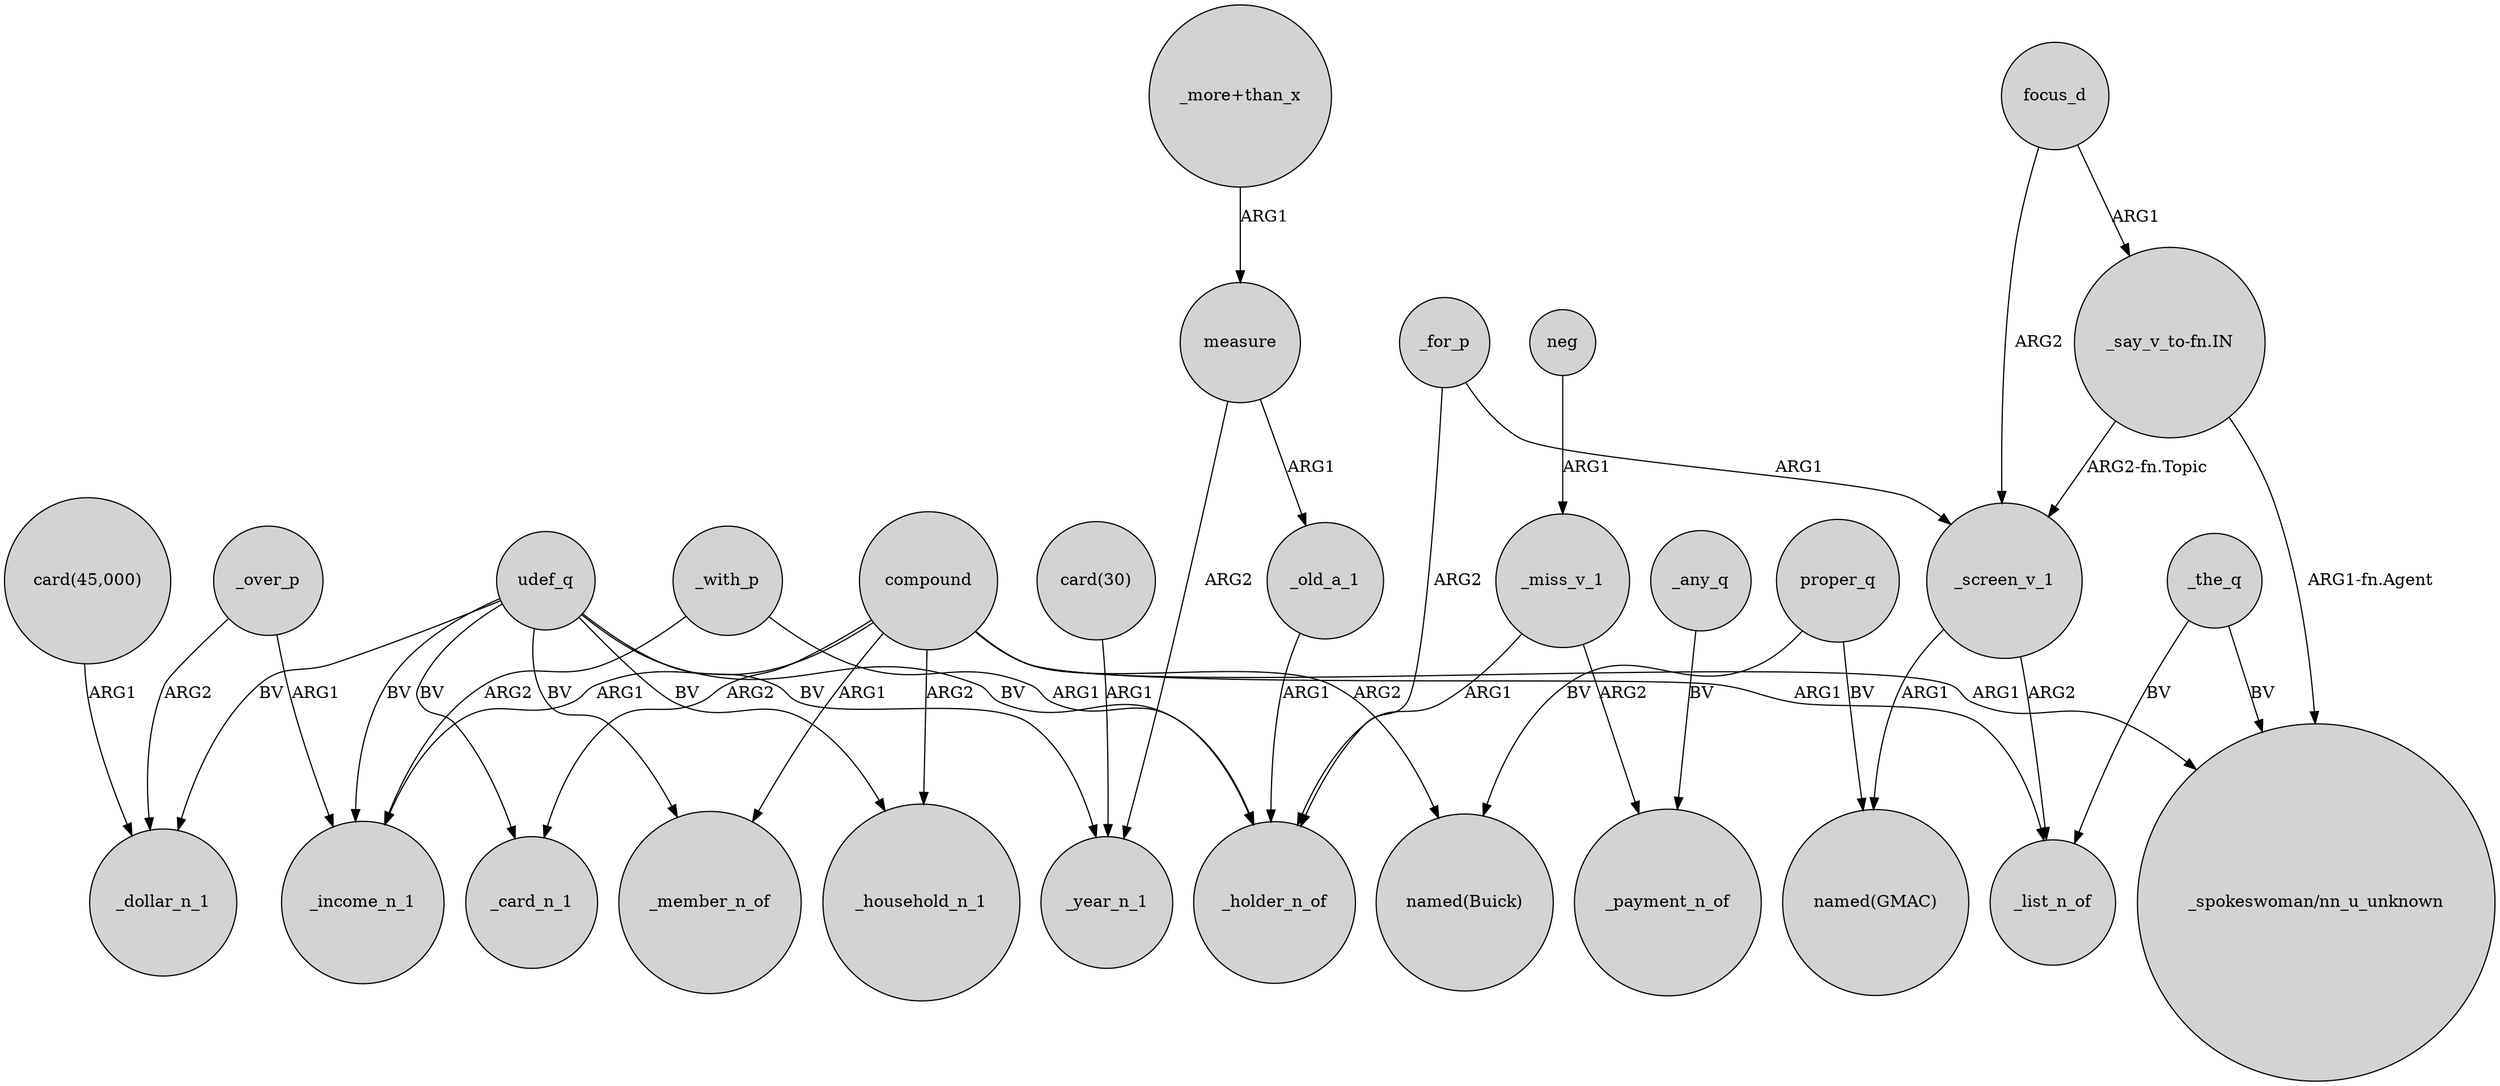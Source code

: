 digraph {
	node [shape=circle style=filled]
	"card(45,000)" -> _dollar_n_1 [label=ARG1]
	compound -> _income_n_1 [label=ARG1]
	_screen_v_1 -> _list_n_of [label=ARG2]
	measure -> _year_n_1 [label=ARG2]
	_for_p -> _holder_n_of [label=ARG2]
	udef_q -> _household_n_1 [label=BV]
	"_say_v_to-fn.IN" -> _screen_v_1 [label="ARG2-fn.Topic"]
	compound -> "named(Buick)" [label=ARG2]
	_for_p -> _screen_v_1 [label=ARG1]
	compound -> _household_n_1 [label=ARG2]
	_miss_v_1 -> _payment_n_of [label=ARG2]
	_the_q -> "_spokeswoman/nn_u_unknown" [label=BV]
	udef_q -> _card_n_1 [label=BV]
	measure -> _old_a_1 [label=ARG1]
	udef_q -> _income_n_1 [label=BV]
	proper_q -> "named(Buick)" [label=BV]
	_with_p -> _holder_n_of [label=ARG1]
	proper_q -> "named(GMAC)" [label=BV]
	compound -> _list_n_of [label=ARG1]
	_with_p -> _income_n_1 [label=ARG2]
	"card(30)" -> _year_n_1 [label=ARG1]
	udef_q -> _member_n_of [label=BV]
	udef_q -> _holder_n_of [label=BV]
	_any_q -> _payment_n_of [label=BV]
	"_say_v_to-fn.IN" -> "_spokeswoman/nn_u_unknown" [label="ARG1-fn.Agent"]
	compound -> "_spokeswoman/nn_u_unknown" [label=ARG1]
	neg -> _miss_v_1 [label=ARG1]
	_miss_v_1 -> _holder_n_of [label=ARG1]
	_old_a_1 -> _holder_n_of [label=ARG1]
	"_more+than_x" -> measure [label=ARG1]
	_the_q -> _list_n_of [label=BV]
	udef_q -> _year_n_1 [label=BV]
	_over_p -> _dollar_n_1 [label=ARG2]
	compound -> _card_n_1 [label=ARG2]
	_over_p -> _income_n_1 [label=ARG1]
	_screen_v_1 -> "named(GMAC)" [label=ARG1]
	udef_q -> _dollar_n_1 [label=BV]
	focus_d -> "_say_v_to-fn.IN" [label=ARG1]
	focus_d -> _screen_v_1 [label=ARG2]
	compound -> _member_n_of [label=ARG1]
}
